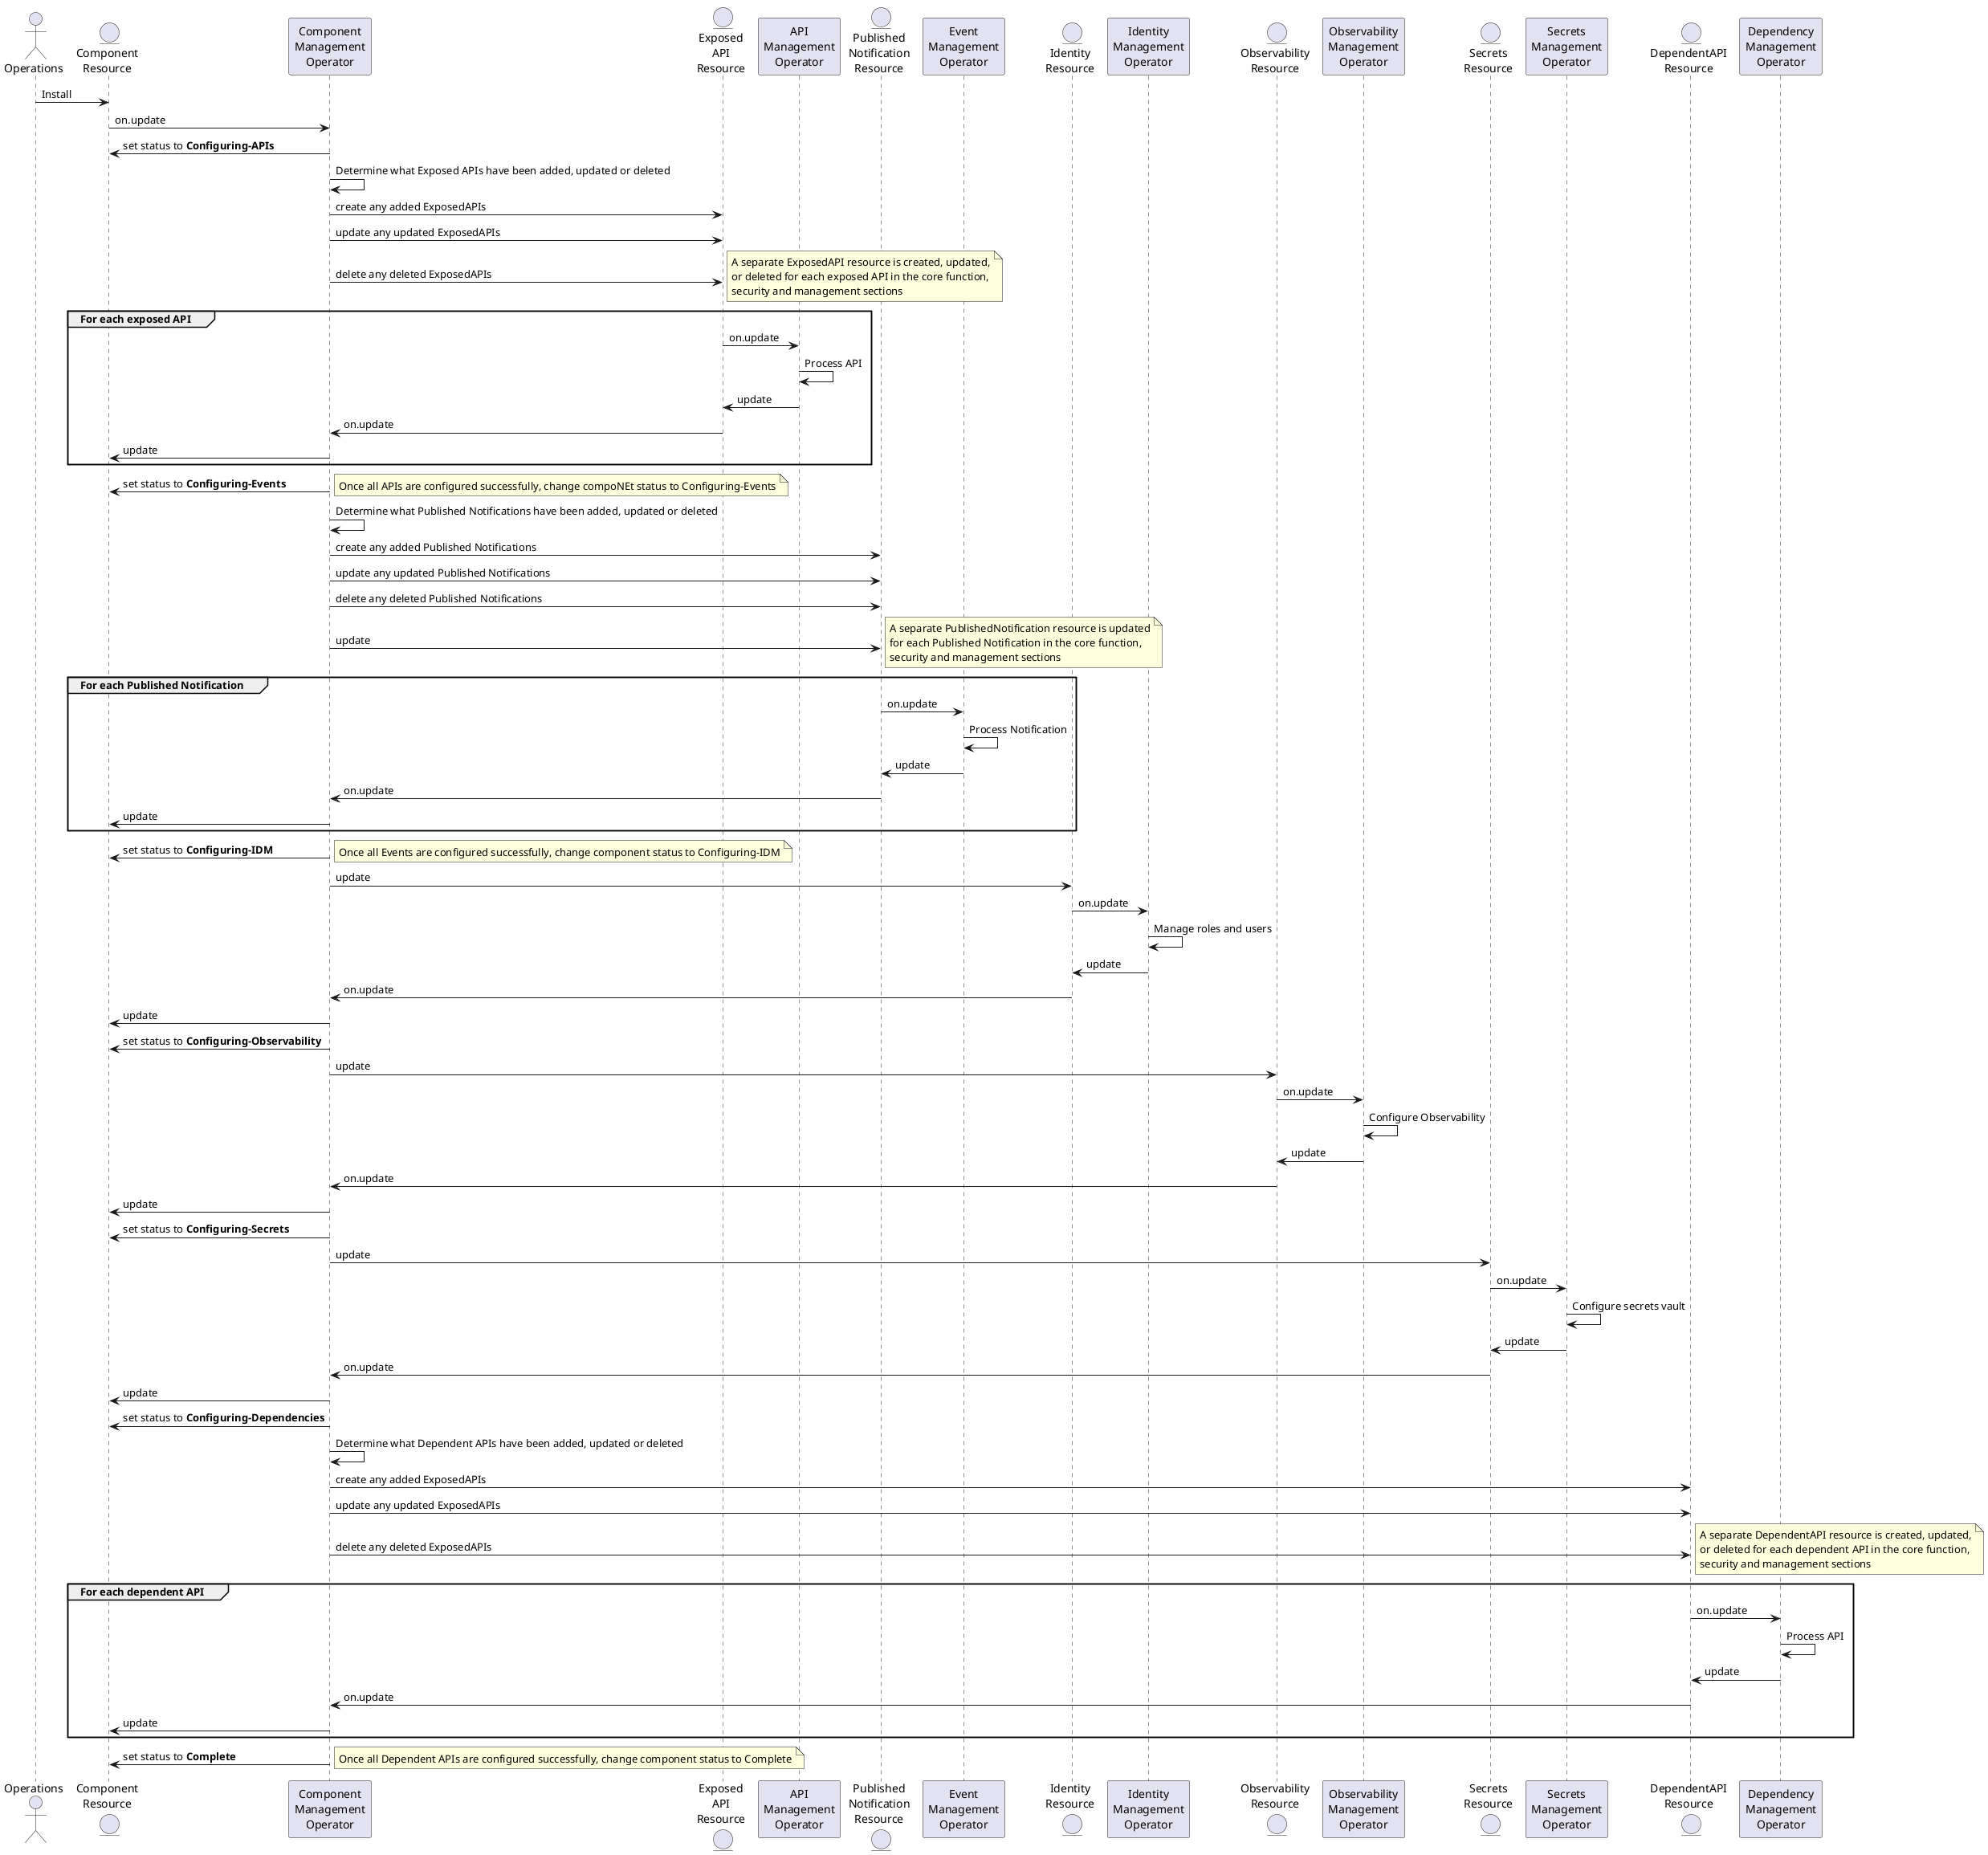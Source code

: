 @startuml

actor Operations
entity "Component\nResource" as Component
participant "Component\nManagement\nOperator" as ComponentOperator
entity "Exposed\nAPI\nResource" as ExposedAPI
participant "API\nManagement\nOperator" as APIExposureOperator
entity "Published\nNotification\nResource" as PublishedNotification
participant "Event\nManagement\nOperator" as EventOperator
entity "Identity\nResource" as Identity
participant "Identity\nManagement\nOperator" as IdentityOperator
entity "Observability\nResource" as Observability
participant "Observability\nManagement\nOperator" as ObservabilityOperator
entity "Secrets\nResource" as Secrets
participant "Secrets\nManagement\nOperator" as SecretsOperator
entity "DependentAPI\nResource" as DependentAPI
participant "Dependency\nManagement\nOperator" as DependencyOperator


Component <- Operations : Install
Component -> ComponentOperator: on.update 
Component <- ComponentOperator: set status to **Configuring-APIs** 
ComponentOperator -> ComponentOperator: Determine what Exposed APIs have been added, updated or deleted
ComponentOperator -> ExposedAPI: create any added ExposedAPIs
ComponentOperator -> ExposedAPI: update any updated ExposedAPIs
ComponentOperator -> ExposedAPI: delete any deleted ExposedAPIs
note right
    A separate ExposedAPI resource is created, updated,
    or deleted for each exposed API in the core function,
    security and management sections
end note
group For each exposed API
    ExposedAPI -> APIExposureOperator: on.update  
    APIExposureOperator -> APIExposureOperator: Process API
    ExposedAPI <- APIExposureOperator: update
    ComponentOperator <- ExposedAPI: on.update
    Component <- ComponentOperator: update 
end
Component <- ComponentOperator: set status to **Configuring-Events** 
note right
    Once all APIs are configured successfully, change compoNEt status to Configuring-Events
end note
ComponentOperator -> ComponentOperator: Determine what Published Notifications have been added, updated or deleted
ComponentOperator -> PublishedNotification: create any added Published Notifications
ComponentOperator -> PublishedNotification: update any updated Published Notifications
ComponentOperator -> PublishedNotification: delete any deleted Published Notifications

ComponentOperator -> PublishedNotification: update
note right
    A separate PublishedNotification resource is updated
    for each Published Notification in the core function,
    security and management sections
end note
group For each Published Notification
    PublishedNotification -> EventOperator: on.update 
    EventOperator -> EventOperator: Process Notification
    PublishedNotification <- EventOperator: update
    ComponentOperator <- PublishedNotification: on.update
    Component <- ComponentOperator: update 
end
Component <- ComponentOperator: set status to **Configuring-IDM** 
note right
    Once all Events are configured successfully, change component status to Configuring-IDM
end note

ComponentOperator -> Identity: update
Identity -> IdentityOperator: on.update
IdentityOperator -> IdentityOperator: Manage roles and users
Identity <- IdentityOperator: update
ComponentOperator <- Identity: on.update
Component <- ComponentOperator: update 

Component <- ComponentOperator: set status to **Configuring-Observability** 
ComponentOperator -> Observability: update
Observability -> ObservabilityOperator: on.update
ObservabilityOperator -> ObservabilityOperator: Configure Observability
Observability <- ObservabilityOperator: update
ComponentOperator <- Observability: on.update
Component <- ComponentOperator: update 

Component <- ComponentOperator: set status to **Configuring-Secrets** 
ComponentOperator -> Secrets: update
Secrets -> SecretsOperator: on.update
SecretsOperator -> SecretsOperator: Configure secrets vault
Secrets <- SecretsOperator: update
ComponentOperator <- Secrets: on.update
Component <- ComponentOperator: update 

Component <- ComponentOperator: set status to **Configuring-Dependencies** 

ComponentOperator -> ComponentOperator: Determine what Dependent APIs have been added, updated or deleted
ComponentOperator -> DependentAPI: create any added ExposedAPIs
ComponentOperator -> DependentAPI: update any updated ExposedAPIs
ComponentOperator -> DependentAPI: delete any deleted ExposedAPIs
note right
    A separate DependentAPI resource is created, updated,
    or deleted for each dependent API in the core function,
    security and management sections
end note
group For each dependent API
    DependentAPI -> DependencyOperator: on.update  
    DependencyOperator -> DependencyOperator: Process API
    DependentAPI <- DependencyOperator: update
    ComponentOperator <- DependentAPI: on.update
    Component <- ComponentOperator: update 
end

Component <- ComponentOperator: set status to **Complete** 
note right
    Once all Dependent APIs are configured successfully, change component status to Complete
end note
@enduml
